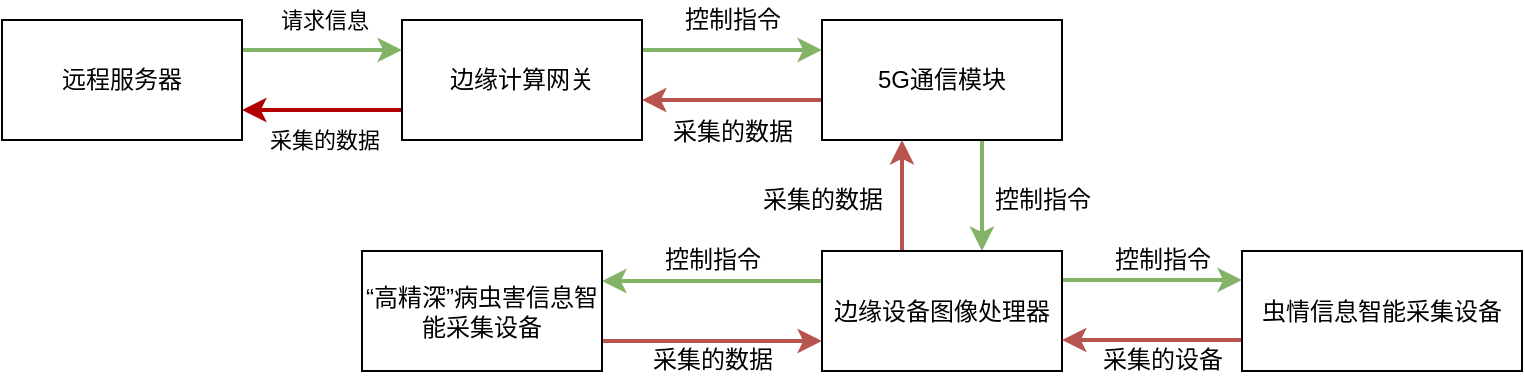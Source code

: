 <mxfile version="16.1.2" type="device"><diagram id="A7MfEKxW3ohfrAuj8dfI" name="第 1 页"><mxGraphModel dx="1038" dy="649" grid="1" gridSize="10" guides="1" tooltips="1" connect="1" arrows="1" fold="1" page="1" pageScale="1" pageWidth="827" pageHeight="1169" math="0" shadow="0"><root><mxCell id="0"/><mxCell id="1" parent="0"/><mxCell id="qOQ2dqWXXrU6fSKx-xoT-1" value="" style="edgeStyle=orthogonalEdgeStyle;rounded=0;orthogonalLoop=1;jettySize=auto;html=1;fillColor=#e51400;strokeColor=#B20000;strokeWidth=2;exitX=0;exitY=0.75;exitDx=0;exitDy=0;entryX=1;entryY=0.75;entryDx=0;entryDy=0;" edge="1" parent="1" source="qOQ2dqWXXrU6fSKx-xoT-4" target="qOQ2dqWXXrU6fSKx-xoT-7"><mxGeometry relative="1" as="geometry"><mxPoint x="220.0" y="235.0" as="sourcePoint"/><mxPoint x="140.0" y="235.0" as="targetPoint"/><Array as="points"/></mxGeometry></mxCell><mxCell id="qOQ2dqWXXrU6fSKx-xoT-2" value="采集的数据" style="edgeLabel;html=1;align=center;verticalAlign=middle;resizable=0;points=[];" vertex="1" connectable="0" parent="qOQ2dqWXXrU6fSKx-xoT-1"><mxGeometry x="-0.211" y="4" relative="1" as="geometry"><mxPoint x="-8" y="11" as="offset"/></mxGeometry></mxCell><mxCell id="qOQ2dqWXXrU6fSKx-xoT-3" value="" style="edgeStyle=orthogonalEdgeStyle;rounded=0;orthogonalLoop=1;jettySize=auto;html=1;strokeWidth=2;fillColor=#d5e8d4;gradientColor=#97d077;strokeColor=#82b366;exitX=1;exitY=0.25;exitDx=0;exitDy=0;entryX=0;entryY=0.25;entryDx=0;entryDy=0;" edge="1" parent="1" source="qOQ2dqWXXrU6fSKx-xoT-4" target="qOQ2dqWXXrU6fSKx-xoT-10"><mxGeometry relative="1" as="geometry"><mxPoint x="540" y="195" as="targetPoint"/><Array as="points"/></mxGeometry></mxCell><mxCell id="qOQ2dqWXXrU6fSKx-xoT-4" value="边缘计算网关" style="rounded=0;whiteSpace=wrap;html=1;" vertex="1" parent="1"><mxGeometry x="280" y="180" width="120" height="60" as="geometry"/></mxCell><mxCell id="qOQ2dqWXXrU6fSKx-xoT-5" value="" style="edgeStyle=orthogonalEdgeStyle;rounded=0;orthogonalLoop=1;jettySize=auto;html=1;strokeWidth=2;fillColor=#d5e8d4;strokeColor=#82b366;gradientColor=#97d077;exitX=1;exitY=0.25;exitDx=0;exitDy=0;entryX=0;entryY=0.25;entryDx=0;entryDy=0;" edge="1" parent="1" source="qOQ2dqWXXrU6fSKx-xoT-7" target="qOQ2dqWXXrU6fSKx-xoT-4"><mxGeometry relative="1" as="geometry"><mxPoint x="370" y="100" as="sourcePoint"/><mxPoint x="270" y="120" as="targetPoint"/><Array as="points"><mxPoint x="250" y="195"/><mxPoint x="250" y="195"/></Array></mxGeometry></mxCell><mxCell id="qOQ2dqWXXrU6fSKx-xoT-6" value="请求信息" style="edgeLabel;html=1;align=center;verticalAlign=middle;resizable=0;points=[];" vertex="1" connectable="0" parent="qOQ2dqWXXrU6fSKx-xoT-5"><mxGeometry x="0.211" y="-4" relative="1" as="geometry"><mxPoint x="-8" y="-19" as="offset"/></mxGeometry></mxCell><mxCell id="qOQ2dqWXXrU6fSKx-xoT-7" value="远程服务器" style="rounded=0;whiteSpace=wrap;html=1;" vertex="1" parent="1"><mxGeometry x="80" y="180" width="120" height="60" as="geometry"/></mxCell><mxCell id="qOQ2dqWXXrU6fSKx-xoT-8" value="" style="edgeStyle=orthogonalEdgeStyle;rounded=0;orthogonalLoop=1;jettySize=auto;html=1;strokeWidth=2;fillColor=#f8cecc;gradientColor=#ea6b66;strokeColor=#b85450;" edge="1" parent="1" source="qOQ2dqWXXrU6fSKx-xoT-10" target="qOQ2dqWXXrU6fSKx-xoT-4"><mxGeometry relative="1" as="geometry"><Array as="points"><mxPoint x="450" y="220"/><mxPoint x="450" y="220"/></Array></mxGeometry></mxCell><mxCell id="qOQ2dqWXXrU6fSKx-xoT-9" value="" style="edgeStyle=orthogonalEdgeStyle;rounded=0;orthogonalLoop=1;jettySize=auto;html=1;strokeWidth=2;fillColor=#d5e8d4;gradientColor=#97d077;strokeColor=#82b366;" edge="1" parent="1" source="qOQ2dqWXXrU6fSKx-xoT-10" target="qOQ2dqWXXrU6fSKx-xoT-16"><mxGeometry relative="1" as="geometry"><Array as="points"><mxPoint x="570" y="270"/><mxPoint x="570" y="270"/></Array></mxGeometry></mxCell><mxCell id="qOQ2dqWXXrU6fSKx-xoT-10" value="5G通信模块" style="rounded=0;whiteSpace=wrap;html=1;" vertex="1" parent="1"><mxGeometry x="490" y="180" width="120" height="60" as="geometry"/></mxCell><mxCell id="qOQ2dqWXXrU6fSKx-xoT-11" value="控制指令" style="text;html=1;align=center;verticalAlign=middle;resizable=0;points=[];autosize=1;strokeColor=none;fillColor=none;" vertex="1" parent="1"><mxGeometry x="415" y="170" width="60" height="20" as="geometry"/></mxCell><mxCell id="qOQ2dqWXXrU6fSKx-xoT-12" value="采集的数据" style="text;html=1;align=center;verticalAlign=middle;resizable=0;points=[];autosize=1;strokeColor=none;fillColor=none;" vertex="1" parent="1"><mxGeometry x="405" y="226" width="80" height="20" as="geometry"/></mxCell><mxCell id="qOQ2dqWXXrU6fSKx-xoT-13" value="" style="edgeStyle=orthogonalEdgeStyle;rounded=0;orthogonalLoop=1;jettySize=auto;html=1;strokeWidth=2;fillColor=#d5e8d4;gradientColor=#97d077;strokeColor=#82b366;" edge="1" parent="1" source="qOQ2dqWXXrU6fSKx-xoT-16" target="qOQ2dqWXXrU6fSKx-xoT-20"><mxGeometry relative="1" as="geometry"><Array as="points"><mxPoint x="670" y="310"/><mxPoint x="670" y="310"/></Array></mxGeometry></mxCell><mxCell id="qOQ2dqWXXrU6fSKx-xoT-14" value="" style="edgeStyle=orthogonalEdgeStyle;rounded=0;orthogonalLoop=1;jettySize=auto;html=1;strokeWidth=2;fillColor=#d5e8d4;gradientColor=#97d077;strokeColor=#82b366;entryX=1;entryY=0.25;entryDx=0;entryDy=0;exitX=0;exitY=0.25;exitDx=0;exitDy=0;" edge="1" parent="1" source="qOQ2dqWXXrU6fSKx-xoT-16" target="qOQ2dqWXXrU6fSKx-xoT-24"><mxGeometry relative="1" as="geometry"><mxPoint x="450" y="270" as="sourcePoint"/><Array as="points"/></mxGeometry></mxCell><mxCell id="qOQ2dqWXXrU6fSKx-xoT-15" value="" style="edgeStyle=orthogonalEdgeStyle;rounded=0;orthogonalLoop=1;jettySize=auto;html=1;strokeWidth=2;fillColor=#f8cecc;gradientColor=#ea6b66;strokeColor=#b85450;" edge="1" parent="1" source="qOQ2dqWXXrU6fSKx-xoT-16" target="qOQ2dqWXXrU6fSKx-xoT-10"><mxGeometry relative="1" as="geometry"><Array as="points"><mxPoint x="530" y="270"/><mxPoint x="530" y="270"/></Array></mxGeometry></mxCell><mxCell id="qOQ2dqWXXrU6fSKx-xoT-16" value="边缘设备图像处理器" style="rounded=0;whiteSpace=wrap;html=1;" vertex="1" parent="1"><mxGeometry x="490" y="295.5" width="120" height="60" as="geometry"/></mxCell><mxCell id="qOQ2dqWXXrU6fSKx-xoT-17" value="采集的数据" style="text;html=1;align=center;verticalAlign=middle;resizable=0;points=[];autosize=1;strokeColor=none;fillColor=none;" vertex="1" parent="1"><mxGeometry x="450" y="260" width="80" height="20" as="geometry"/></mxCell><mxCell id="qOQ2dqWXXrU6fSKx-xoT-18" value="控制指令" style="text;html=1;align=center;verticalAlign=middle;resizable=0;points=[];autosize=1;strokeColor=none;fillColor=none;" vertex="1" parent="1"><mxGeometry x="570" y="260" width="60" height="20" as="geometry"/></mxCell><mxCell id="qOQ2dqWXXrU6fSKx-xoT-19" value="" style="edgeStyle=orthogonalEdgeStyle;rounded=0;orthogonalLoop=1;jettySize=auto;html=1;strokeWidth=2;fillColor=#f8cecc;gradientColor=#ea6b66;strokeColor=#b85450;" edge="1" parent="1" source="qOQ2dqWXXrU6fSKx-xoT-20" target="qOQ2dqWXXrU6fSKx-xoT-16"><mxGeometry relative="1" as="geometry"><Array as="points"><mxPoint x="640" y="340"/><mxPoint x="640" y="340"/></Array></mxGeometry></mxCell><mxCell id="qOQ2dqWXXrU6fSKx-xoT-20" value="虫情信息智能采集设备" style="rounded=0;whiteSpace=wrap;html=1;" vertex="1" parent="1"><mxGeometry x="700" y="295.5" width="140" height="60" as="geometry"/></mxCell><mxCell id="qOQ2dqWXXrU6fSKx-xoT-21" value="采集的设备" style="text;html=1;align=center;verticalAlign=middle;resizable=0;points=[];autosize=1;strokeColor=none;fillColor=none;strokeWidth=2;" vertex="1" parent="1"><mxGeometry x="620" y="340" width="80" height="20" as="geometry"/></mxCell><mxCell id="qOQ2dqWXXrU6fSKx-xoT-22" value="控制指令" style="text;html=1;align=center;verticalAlign=middle;resizable=0;points=[];autosize=1;strokeColor=none;fillColor=none;" vertex="1" parent="1"><mxGeometry x="630" y="290" width="60" height="20" as="geometry"/></mxCell><mxCell id="qOQ2dqWXXrU6fSKx-xoT-23" value="" style="edgeStyle=orthogonalEdgeStyle;rounded=0;orthogonalLoop=1;jettySize=auto;html=1;strokeWidth=2;fillColor=#f8cecc;gradientColor=#ea6b66;strokeColor=#b85450;entryX=0;entryY=0.75;entryDx=0;entryDy=0;exitX=1;exitY=0.75;exitDx=0;exitDy=0;" edge="1" parent="1" source="qOQ2dqWXXrU6fSKx-xoT-24" target="qOQ2dqWXXrU6fSKx-xoT-16"><mxGeometry relative="1" as="geometry"><Array as="points"><mxPoint x="450" y="341"/><mxPoint x="450" y="341"/></Array></mxGeometry></mxCell><mxCell id="qOQ2dqWXXrU6fSKx-xoT-24" value="“高精深”病虫害信息智能采集设备" style="rounded=0;whiteSpace=wrap;html=1;" vertex="1" parent="1"><mxGeometry x="260" y="295.5" width="120" height="60" as="geometry"/></mxCell><mxCell id="qOQ2dqWXXrU6fSKx-xoT-25" value="采集的数据" style="text;html=1;align=center;verticalAlign=middle;resizable=0;points=[];autosize=1;strokeColor=none;fillColor=none;" vertex="1" parent="1"><mxGeometry x="395" y="340" width="80" height="20" as="geometry"/></mxCell><mxCell id="qOQ2dqWXXrU6fSKx-xoT-26" value="控制指令" style="text;html=1;align=center;verticalAlign=middle;resizable=0;points=[];autosize=1;strokeColor=none;fillColor=none;" vertex="1" parent="1"><mxGeometry x="405" y="290" width="60" height="20" as="geometry"/></mxCell></root></mxGraphModel></diagram></mxfile>